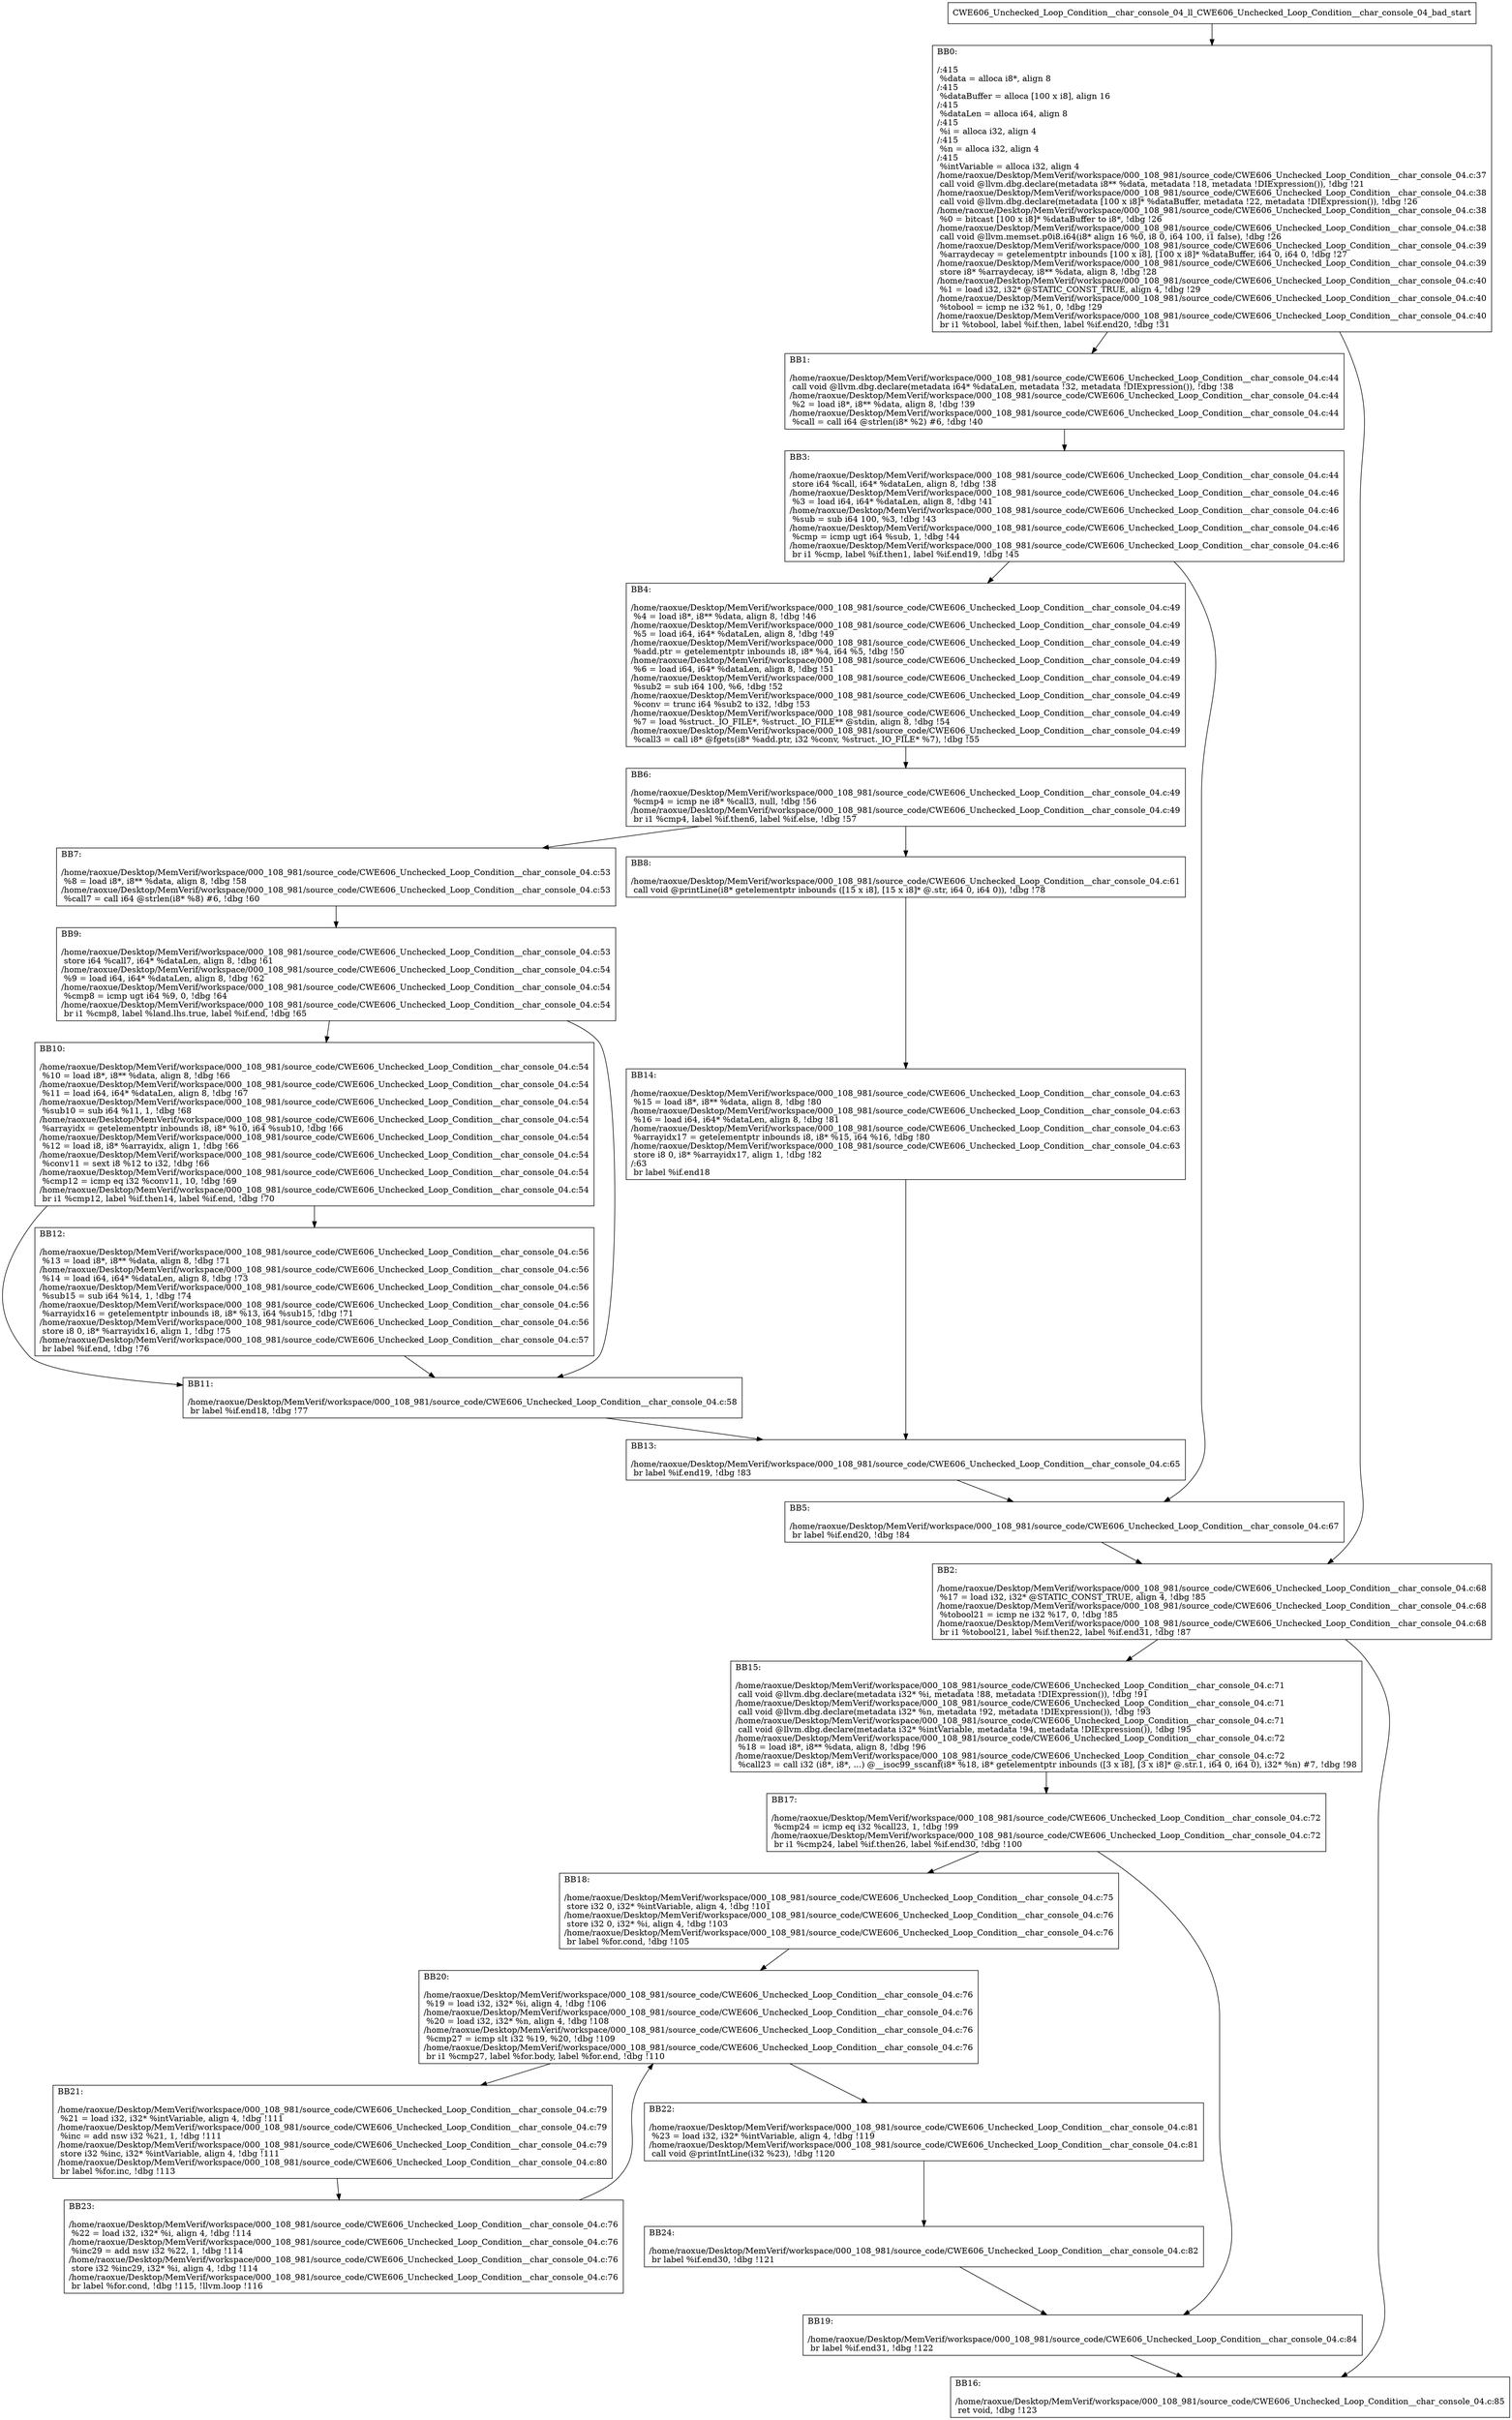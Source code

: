 digraph "CFG for'CWE606_Unchecked_Loop_Condition__char_console_04_ll_CWE606_Unchecked_Loop_Condition__char_console_04_bad' function" {
	BBCWE606_Unchecked_Loop_Condition__char_console_04_ll_CWE606_Unchecked_Loop_Condition__char_console_04_bad_start[shape=record,label="{CWE606_Unchecked_Loop_Condition__char_console_04_ll_CWE606_Unchecked_Loop_Condition__char_console_04_bad_start}"];
	BBCWE606_Unchecked_Loop_Condition__char_console_04_ll_CWE606_Unchecked_Loop_Condition__char_console_04_bad_start-> CWE606_Unchecked_Loop_Condition__char_console_04_ll_CWE606_Unchecked_Loop_Condition__char_console_04_badBB0;
	CWE606_Unchecked_Loop_Condition__char_console_04_ll_CWE606_Unchecked_Loop_Condition__char_console_04_badBB0 [shape=record, label="{BB0:\l\l/:415\l
  %data = alloca i8*, align 8\l
/:415\l
  %dataBuffer = alloca [100 x i8], align 16\l
/:415\l
  %dataLen = alloca i64, align 8\l
/:415\l
  %i = alloca i32, align 4\l
/:415\l
  %n = alloca i32, align 4\l
/:415\l
  %intVariable = alloca i32, align 4\l
/home/raoxue/Desktop/MemVerif/workspace/000_108_981/source_code/CWE606_Unchecked_Loop_Condition__char_console_04.c:37\l
  call void @llvm.dbg.declare(metadata i8** %data, metadata !18, metadata !DIExpression()), !dbg !21\l
/home/raoxue/Desktop/MemVerif/workspace/000_108_981/source_code/CWE606_Unchecked_Loop_Condition__char_console_04.c:38\l
  call void @llvm.dbg.declare(metadata [100 x i8]* %dataBuffer, metadata !22, metadata !DIExpression()), !dbg !26\l
/home/raoxue/Desktop/MemVerif/workspace/000_108_981/source_code/CWE606_Unchecked_Loop_Condition__char_console_04.c:38\l
  %0 = bitcast [100 x i8]* %dataBuffer to i8*, !dbg !26\l
/home/raoxue/Desktop/MemVerif/workspace/000_108_981/source_code/CWE606_Unchecked_Loop_Condition__char_console_04.c:38\l
  call void @llvm.memset.p0i8.i64(i8* align 16 %0, i8 0, i64 100, i1 false), !dbg !26\l
/home/raoxue/Desktop/MemVerif/workspace/000_108_981/source_code/CWE606_Unchecked_Loop_Condition__char_console_04.c:39\l
  %arraydecay = getelementptr inbounds [100 x i8], [100 x i8]* %dataBuffer, i64 0, i64 0, !dbg !27\l
/home/raoxue/Desktop/MemVerif/workspace/000_108_981/source_code/CWE606_Unchecked_Loop_Condition__char_console_04.c:39\l
  store i8* %arraydecay, i8** %data, align 8, !dbg !28\l
/home/raoxue/Desktop/MemVerif/workspace/000_108_981/source_code/CWE606_Unchecked_Loop_Condition__char_console_04.c:40\l
  %1 = load i32, i32* @STATIC_CONST_TRUE, align 4, !dbg !29\l
/home/raoxue/Desktop/MemVerif/workspace/000_108_981/source_code/CWE606_Unchecked_Loop_Condition__char_console_04.c:40\l
  %tobool = icmp ne i32 %1, 0, !dbg !29\l
/home/raoxue/Desktop/MemVerif/workspace/000_108_981/source_code/CWE606_Unchecked_Loop_Condition__char_console_04.c:40\l
  br i1 %tobool, label %if.then, label %if.end20, !dbg !31\l
}"];
	CWE606_Unchecked_Loop_Condition__char_console_04_ll_CWE606_Unchecked_Loop_Condition__char_console_04_badBB0-> CWE606_Unchecked_Loop_Condition__char_console_04_ll_CWE606_Unchecked_Loop_Condition__char_console_04_badBB1;
	CWE606_Unchecked_Loop_Condition__char_console_04_ll_CWE606_Unchecked_Loop_Condition__char_console_04_badBB0-> CWE606_Unchecked_Loop_Condition__char_console_04_ll_CWE606_Unchecked_Loop_Condition__char_console_04_badBB2;
	CWE606_Unchecked_Loop_Condition__char_console_04_ll_CWE606_Unchecked_Loop_Condition__char_console_04_badBB1 [shape=record, label="{BB1:\l\l/home/raoxue/Desktop/MemVerif/workspace/000_108_981/source_code/CWE606_Unchecked_Loop_Condition__char_console_04.c:44\l
  call void @llvm.dbg.declare(metadata i64* %dataLen, metadata !32, metadata !DIExpression()), !dbg !38\l
/home/raoxue/Desktop/MemVerif/workspace/000_108_981/source_code/CWE606_Unchecked_Loop_Condition__char_console_04.c:44\l
  %2 = load i8*, i8** %data, align 8, !dbg !39\l
/home/raoxue/Desktop/MemVerif/workspace/000_108_981/source_code/CWE606_Unchecked_Loop_Condition__char_console_04.c:44\l
  %call = call i64 @strlen(i8* %2) #6, !dbg !40\l
}"];
	CWE606_Unchecked_Loop_Condition__char_console_04_ll_CWE606_Unchecked_Loop_Condition__char_console_04_badBB1-> CWE606_Unchecked_Loop_Condition__char_console_04_ll_CWE606_Unchecked_Loop_Condition__char_console_04_badBB3;
	CWE606_Unchecked_Loop_Condition__char_console_04_ll_CWE606_Unchecked_Loop_Condition__char_console_04_badBB3 [shape=record, label="{BB3:\l\l/home/raoxue/Desktop/MemVerif/workspace/000_108_981/source_code/CWE606_Unchecked_Loop_Condition__char_console_04.c:44\l
  store i64 %call, i64* %dataLen, align 8, !dbg !38\l
/home/raoxue/Desktop/MemVerif/workspace/000_108_981/source_code/CWE606_Unchecked_Loop_Condition__char_console_04.c:46\l
  %3 = load i64, i64* %dataLen, align 8, !dbg !41\l
/home/raoxue/Desktop/MemVerif/workspace/000_108_981/source_code/CWE606_Unchecked_Loop_Condition__char_console_04.c:46\l
  %sub = sub i64 100, %3, !dbg !43\l
/home/raoxue/Desktop/MemVerif/workspace/000_108_981/source_code/CWE606_Unchecked_Loop_Condition__char_console_04.c:46\l
  %cmp = icmp ugt i64 %sub, 1, !dbg !44\l
/home/raoxue/Desktop/MemVerif/workspace/000_108_981/source_code/CWE606_Unchecked_Loop_Condition__char_console_04.c:46\l
  br i1 %cmp, label %if.then1, label %if.end19, !dbg !45\l
}"];
	CWE606_Unchecked_Loop_Condition__char_console_04_ll_CWE606_Unchecked_Loop_Condition__char_console_04_badBB3-> CWE606_Unchecked_Loop_Condition__char_console_04_ll_CWE606_Unchecked_Loop_Condition__char_console_04_badBB4;
	CWE606_Unchecked_Loop_Condition__char_console_04_ll_CWE606_Unchecked_Loop_Condition__char_console_04_badBB3-> CWE606_Unchecked_Loop_Condition__char_console_04_ll_CWE606_Unchecked_Loop_Condition__char_console_04_badBB5;
	CWE606_Unchecked_Loop_Condition__char_console_04_ll_CWE606_Unchecked_Loop_Condition__char_console_04_badBB4 [shape=record, label="{BB4:\l\l/home/raoxue/Desktop/MemVerif/workspace/000_108_981/source_code/CWE606_Unchecked_Loop_Condition__char_console_04.c:49\l
  %4 = load i8*, i8** %data, align 8, !dbg !46\l
/home/raoxue/Desktop/MemVerif/workspace/000_108_981/source_code/CWE606_Unchecked_Loop_Condition__char_console_04.c:49\l
  %5 = load i64, i64* %dataLen, align 8, !dbg !49\l
/home/raoxue/Desktop/MemVerif/workspace/000_108_981/source_code/CWE606_Unchecked_Loop_Condition__char_console_04.c:49\l
  %add.ptr = getelementptr inbounds i8, i8* %4, i64 %5, !dbg !50\l
/home/raoxue/Desktop/MemVerif/workspace/000_108_981/source_code/CWE606_Unchecked_Loop_Condition__char_console_04.c:49\l
  %6 = load i64, i64* %dataLen, align 8, !dbg !51\l
/home/raoxue/Desktop/MemVerif/workspace/000_108_981/source_code/CWE606_Unchecked_Loop_Condition__char_console_04.c:49\l
  %sub2 = sub i64 100, %6, !dbg !52\l
/home/raoxue/Desktop/MemVerif/workspace/000_108_981/source_code/CWE606_Unchecked_Loop_Condition__char_console_04.c:49\l
  %conv = trunc i64 %sub2 to i32, !dbg !53\l
/home/raoxue/Desktop/MemVerif/workspace/000_108_981/source_code/CWE606_Unchecked_Loop_Condition__char_console_04.c:49\l
  %7 = load %struct._IO_FILE*, %struct._IO_FILE** @stdin, align 8, !dbg !54\l
/home/raoxue/Desktop/MemVerif/workspace/000_108_981/source_code/CWE606_Unchecked_Loop_Condition__char_console_04.c:49\l
  %call3 = call i8* @fgets(i8* %add.ptr, i32 %conv, %struct._IO_FILE* %7), !dbg !55\l
}"];
	CWE606_Unchecked_Loop_Condition__char_console_04_ll_CWE606_Unchecked_Loop_Condition__char_console_04_badBB4-> CWE606_Unchecked_Loop_Condition__char_console_04_ll_CWE606_Unchecked_Loop_Condition__char_console_04_badBB6;
	CWE606_Unchecked_Loop_Condition__char_console_04_ll_CWE606_Unchecked_Loop_Condition__char_console_04_badBB6 [shape=record, label="{BB6:\l\l/home/raoxue/Desktop/MemVerif/workspace/000_108_981/source_code/CWE606_Unchecked_Loop_Condition__char_console_04.c:49\l
  %cmp4 = icmp ne i8* %call3, null, !dbg !56\l
/home/raoxue/Desktop/MemVerif/workspace/000_108_981/source_code/CWE606_Unchecked_Loop_Condition__char_console_04.c:49\l
  br i1 %cmp4, label %if.then6, label %if.else, !dbg !57\l
}"];
	CWE606_Unchecked_Loop_Condition__char_console_04_ll_CWE606_Unchecked_Loop_Condition__char_console_04_badBB6-> CWE606_Unchecked_Loop_Condition__char_console_04_ll_CWE606_Unchecked_Loop_Condition__char_console_04_badBB7;
	CWE606_Unchecked_Loop_Condition__char_console_04_ll_CWE606_Unchecked_Loop_Condition__char_console_04_badBB6-> CWE606_Unchecked_Loop_Condition__char_console_04_ll_CWE606_Unchecked_Loop_Condition__char_console_04_badBB8;
	CWE606_Unchecked_Loop_Condition__char_console_04_ll_CWE606_Unchecked_Loop_Condition__char_console_04_badBB7 [shape=record, label="{BB7:\l\l/home/raoxue/Desktop/MemVerif/workspace/000_108_981/source_code/CWE606_Unchecked_Loop_Condition__char_console_04.c:53\l
  %8 = load i8*, i8** %data, align 8, !dbg !58\l
/home/raoxue/Desktop/MemVerif/workspace/000_108_981/source_code/CWE606_Unchecked_Loop_Condition__char_console_04.c:53\l
  %call7 = call i64 @strlen(i8* %8) #6, !dbg !60\l
}"];
	CWE606_Unchecked_Loop_Condition__char_console_04_ll_CWE606_Unchecked_Loop_Condition__char_console_04_badBB7-> CWE606_Unchecked_Loop_Condition__char_console_04_ll_CWE606_Unchecked_Loop_Condition__char_console_04_badBB9;
	CWE606_Unchecked_Loop_Condition__char_console_04_ll_CWE606_Unchecked_Loop_Condition__char_console_04_badBB9 [shape=record, label="{BB9:\l\l/home/raoxue/Desktop/MemVerif/workspace/000_108_981/source_code/CWE606_Unchecked_Loop_Condition__char_console_04.c:53\l
  store i64 %call7, i64* %dataLen, align 8, !dbg !61\l
/home/raoxue/Desktop/MemVerif/workspace/000_108_981/source_code/CWE606_Unchecked_Loop_Condition__char_console_04.c:54\l
  %9 = load i64, i64* %dataLen, align 8, !dbg !62\l
/home/raoxue/Desktop/MemVerif/workspace/000_108_981/source_code/CWE606_Unchecked_Loop_Condition__char_console_04.c:54\l
  %cmp8 = icmp ugt i64 %9, 0, !dbg !64\l
/home/raoxue/Desktop/MemVerif/workspace/000_108_981/source_code/CWE606_Unchecked_Loop_Condition__char_console_04.c:54\l
  br i1 %cmp8, label %land.lhs.true, label %if.end, !dbg !65\l
}"];
	CWE606_Unchecked_Loop_Condition__char_console_04_ll_CWE606_Unchecked_Loop_Condition__char_console_04_badBB9-> CWE606_Unchecked_Loop_Condition__char_console_04_ll_CWE606_Unchecked_Loop_Condition__char_console_04_badBB10;
	CWE606_Unchecked_Loop_Condition__char_console_04_ll_CWE606_Unchecked_Loop_Condition__char_console_04_badBB9-> CWE606_Unchecked_Loop_Condition__char_console_04_ll_CWE606_Unchecked_Loop_Condition__char_console_04_badBB11;
	CWE606_Unchecked_Loop_Condition__char_console_04_ll_CWE606_Unchecked_Loop_Condition__char_console_04_badBB10 [shape=record, label="{BB10:\l\l/home/raoxue/Desktop/MemVerif/workspace/000_108_981/source_code/CWE606_Unchecked_Loop_Condition__char_console_04.c:54\l
  %10 = load i8*, i8** %data, align 8, !dbg !66\l
/home/raoxue/Desktop/MemVerif/workspace/000_108_981/source_code/CWE606_Unchecked_Loop_Condition__char_console_04.c:54\l
  %11 = load i64, i64* %dataLen, align 8, !dbg !67\l
/home/raoxue/Desktop/MemVerif/workspace/000_108_981/source_code/CWE606_Unchecked_Loop_Condition__char_console_04.c:54\l
  %sub10 = sub i64 %11, 1, !dbg !68\l
/home/raoxue/Desktop/MemVerif/workspace/000_108_981/source_code/CWE606_Unchecked_Loop_Condition__char_console_04.c:54\l
  %arrayidx = getelementptr inbounds i8, i8* %10, i64 %sub10, !dbg !66\l
/home/raoxue/Desktop/MemVerif/workspace/000_108_981/source_code/CWE606_Unchecked_Loop_Condition__char_console_04.c:54\l
  %12 = load i8, i8* %arrayidx, align 1, !dbg !66\l
/home/raoxue/Desktop/MemVerif/workspace/000_108_981/source_code/CWE606_Unchecked_Loop_Condition__char_console_04.c:54\l
  %conv11 = sext i8 %12 to i32, !dbg !66\l
/home/raoxue/Desktop/MemVerif/workspace/000_108_981/source_code/CWE606_Unchecked_Loop_Condition__char_console_04.c:54\l
  %cmp12 = icmp eq i32 %conv11, 10, !dbg !69\l
/home/raoxue/Desktop/MemVerif/workspace/000_108_981/source_code/CWE606_Unchecked_Loop_Condition__char_console_04.c:54\l
  br i1 %cmp12, label %if.then14, label %if.end, !dbg !70\l
}"];
	CWE606_Unchecked_Loop_Condition__char_console_04_ll_CWE606_Unchecked_Loop_Condition__char_console_04_badBB10-> CWE606_Unchecked_Loop_Condition__char_console_04_ll_CWE606_Unchecked_Loop_Condition__char_console_04_badBB12;
	CWE606_Unchecked_Loop_Condition__char_console_04_ll_CWE606_Unchecked_Loop_Condition__char_console_04_badBB10-> CWE606_Unchecked_Loop_Condition__char_console_04_ll_CWE606_Unchecked_Loop_Condition__char_console_04_badBB11;
	CWE606_Unchecked_Loop_Condition__char_console_04_ll_CWE606_Unchecked_Loop_Condition__char_console_04_badBB12 [shape=record, label="{BB12:\l\l/home/raoxue/Desktop/MemVerif/workspace/000_108_981/source_code/CWE606_Unchecked_Loop_Condition__char_console_04.c:56\l
  %13 = load i8*, i8** %data, align 8, !dbg !71\l
/home/raoxue/Desktop/MemVerif/workspace/000_108_981/source_code/CWE606_Unchecked_Loop_Condition__char_console_04.c:56\l
  %14 = load i64, i64* %dataLen, align 8, !dbg !73\l
/home/raoxue/Desktop/MemVerif/workspace/000_108_981/source_code/CWE606_Unchecked_Loop_Condition__char_console_04.c:56\l
  %sub15 = sub i64 %14, 1, !dbg !74\l
/home/raoxue/Desktop/MemVerif/workspace/000_108_981/source_code/CWE606_Unchecked_Loop_Condition__char_console_04.c:56\l
  %arrayidx16 = getelementptr inbounds i8, i8* %13, i64 %sub15, !dbg !71\l
/home/raoxue/Desktop/MemVerif/workspace/000_108_981/source_code/CWE606_Unchecked_Loop_Condition__char_console_04.c:56\l
  store i8 0, i8* %arrayidx16, align 1, !dbg !75\l
/home/raoxue/Desktop/MemVerif/workspace/000_108_981/source_code/CWE606_Unchecked_Loop_Condition__char_console_04.c:57\l
  br label %if.end, !dbg !76\l
}"];
	CWE606_Unchecked_Loop_Condition__char_console_04_ll_CWE606_Unchecked_Loop_Condition__char_console_04_badBB12-> CWE606_Unchecked_Loop_Condition__char_console_04_ll_CWE606_Unchecked_Loop_Condition__char_console_04_badBB11;
	CWE606_Unchecked_Loop_Condition__char_console_04_ll_CWE606_Unchecked_Loop_Condition__char_console_04_badBB11 [shape=record, label="{BB11:\l\l/home/raoxue/Desktop/MemVerif/workspace/000_108_981/source_code/CWE606_Unchecked_Loop_Condition__char_console_04.c:58\l
  br label %if.end18, !dbg !77\l
}"];
	CWE606_Unchecked_Loop_Condition__char_console_04_ll_CWE606_Unchecked_Loop_Condition__char_console_04_badBB11-> CWE606_Unchecked_Loop_Condition__char_console_04_ll_CWE606_Unchecked_Loop_Condition__char_console_04_badBB13;
	CWE606_Unchecked_Loop_Condition__char_console_04_ll_CWE606_Unchecked_Loop_Condition__char_console_04_badBB8 [shape=record, label="{BB8:\l\l/home/raoxue/Desktop/MemVerif/workspace/000_108_981/source_code/CWE606_Unchecked_Loop_Condition__char_console_04.c:61\l
  call void @printLine(i8* getelementptr inbounds ([15 x i8], [15 x i8]* @.str, i64 0, i64 0)), !dbg !78\l
}"];
	CWE606_Unchecked_Loop_Condition__char_console_04_ll_CWE606_Unchecked_Loop_Condition__char_console_04_badBB8-> CWE606_Unchecked_Loop_Condition__char_console_04_ll_CWE606_Unchecked_Loop_Condition__char_console_04_badBB14;
	CWE606_Unchecked_Loop_Condition__char_console_04_ll_CWE606_Unchecked_Loop_Condition__char_console_04_badBB14 [shape=record, label="{BB14:\l\l/home/raoxue/Desktop/MemVerif/workspace/000_108_981/source_code/CWE606_Unchecked_Loop_Condition__char_console_04.c:63\l
  %15 = load i8*, i8** %data, align 8, !dbg !80\l
/home/raoxue/Desktop/MemVerif/workspace/000_108_981/source_code/CWE606_Unchecked_Loop_Condition__char_console_04.c:63\l
  %16 = load i64, i64* %dataLen, align 8, !dbg !81\l
/home/raoxue/Desktop/MemVerif/workspace/000_108_981/source_code/CWE606_Unchecked_Loop_Condition__char_console_04.c:63\l
  %arrayidx17 = getelementptr inbounds i8, i8* %15, i64 %16, !dbg !80\l
/home/raoxue/Desktop/MemVerif/workspace/000_108_981/source_code/CWE606_Unchecked_Loop_Condition__char_console_04.c:63\l
  store i8 0, i8* %arrayidx17, align 1, !dbg !82\l
/:63\l
  br label %if.end18\l
}"];
	CWE606_Unchecked_Loop_Condition__char_console_04_ll_CWE606_Unchecked_Loop_Condition__char_console_04_badBB14-> CWE606_Unchecked_Loop_Condition__char_console_04_ll_CWE606_Unchecked_Loop_Condition__char_console_04_badBB13;
	CWE606_Unchecked_Loop_Condition__char_console_04_ll_CWE606_Unchecked_Loop_Condition__char_console_04_badBB13 [shape=record, label="{BB13:\l\l/home/raoxue/Desktop/MemVerif/workspace/000_108_981/source_code/CWE606_Unchecked_Loop_Condition__char_console_04.c:65\l
  br label %if.end19, !dbg !83\l
}"];
	CWE606_Unchecked_Loop_Condition__char_console_04_ll_CWE606_Unchecked_Loop_Condition__char_console_04_badBB13-> CWE606_Unchecked_Loop_Condition__char_console_04_ll_CWE606_Unchecked_Loop_Condition__char_console_04_badBB5;
	CWE606_Unchecked_Loop_Condition__char_console_04_ll_CWE606_Unchecked_Loop_Condition__char_console_04_badBB5 [shape=record, label="{BB5:\l\l/home/raoxue/Desktop/MemVerif/workspace/000_108_981/source_code/CWE606_Unchecked_Loop_Condition__char_console_04.c:67\l
  br label %if.end20, !dbg !84\l
}"];
	CWE606_Unchecked_Loop_Condition__char_console_04_ll_CWE606_Unchecked_Loop_Condition__char_console_04_badBB5-> CWE606_Unchecked_Loop_Condition__char_console_04_ll_CWE606_Unchecked_Loop_Condition__char_console_04_badBB2;
	CWE606_Unchecked_Loop_Condition__char_console_04_ll_CWE606_Unchecked_Loop_Condition__char_console_04_badBB2 [shape=record, label="{BB2:\l\l/home/raoxue/Desktop/MemVerif/workspace/000_108_981/source_code/CWE606_Unchecked_Loop_Condition__char_console_04.c:68\l
  %17 = load i32, i32* @STATIC_CONST_TRUE, align 4, !dbg !85\l
/home/raoxue/Desktop/MemVerif/workspace/000_108_981/source_code/CWE606_Unchecked_Loop_Condition__char_console_04.c:68\l
  %tobool21 = icmp ne i32 %17, 0, !dbg !85\l
/home/raoxue/Desktop/MemVerif/workspace/000_108_981/source_code/CWE606_Unchecked_Loop_Condition__char_console_04.c:68\l
  br i1 %tobool21, label %if.then22, label %if.end31, !dbg !87\l
}"];
	CWE606_Unchecked_Loop_Condition__char_console_04_ll_CWE606_Unchecked_Loop_Condition__char_console_04_badBB2-> CWE606_Unchecked_Loop_Condition__char_console_04_ll_CWE606_Unchecked_Loop_Condition__char_console_04_badBB15;
	CWE606_Unchecked_Loop_Condition__char_console_04_ll_CWE606_Unchecked_Loop_Condition__char_console_04_badBB2-> CWE606_Unchecked_Loop_Condition__char_console_04_ll_CWE606_Unchecked_Loop_Condition__char_console_04_badBB16;
	CWE606_Unchecked_Loop_Condition__char_console_04_ll_CWE606_Unchecked_Loop_Condition__char_console_04_badBB15 [shape=record, label="{BB15:\l\l/home/raoxue/Desktop/MemVerif/workspace/000_108_981/source_code/CWE606_Unchecked_Loop_Condition__char_console_04.c:71\l
  call void @llvm.dbg.declare(metadata i32* %i, metadata !88, metadata !DIExpression()), !dbg !91\l
/home/raoxue/Desktop/MemVerif/workspace/000_108_981/source_code/CWE606_Unchecked_Loop_Condition__char_console_04.c:71\l
  call void @llvm.dbg.declare(metadata i32* %n, metadata !92, metadata !DIExpression()), !dbg !93\l
/home/raoxue/Desktop/MemVerif/workspace/000_108_981/source_code/CWE606_Unchecked_Loop_Condition__char_console_04.c:71\l
  call void @llvm.dbg.declare(metadata i32* %intVariable, metadata !94, metadata !DIExpression()), !dbg !95\l
/home/raoxue/Desktop/MemVerif/workspace/000_108_981/source_code/CWE606_Unchecked_Loop_Condition__char_console_04.c:72\l
  %18 = load i8*, i8** %data, align 8, !dbg !96\l
/home/raoxue/Desktop/MemVerif/workspace/000_108_981/source_code/CWE606_Unchecked_Loop_Condition__char_console_04.c:72\l
  %call23 = call i32 (i8*, i8*, ...) @__isoc99_sscanf(i8* %18, i8* getelementptr inbounds ([3 x i8], [3 x i8]* @.str.1, i64 0, i64 0), i32* %n) #7, !dbg !98\l
}"];
	CWE606_Unchecked_Loop_Condition__char_console_04_ll_CWE606_Unchecked_Loop_Condition__char_console_04_badBB15-> CWE606_Unchecked_Loop_Condition__char_console_04_ll_CWE606_Unchecked_Loop_Condition__char_console_04_badBB17;
	CWE606_Unchecked_Loop_Condition__char_console_04_ll_CWE606_Unchecked_Loop_Condition__char_console_04_badBB17 [shape=record, label="{BB17:\l\l/home/raoxue/Desktop/MemVerif/workspace/000_108_981/source_code/CWE606_Unchecked_Loop_Condition__char_console_04.c:72\l
  %cmp24 = icmp eq i32 %call23, 1, !dbg !99\l
/home/raoxue/Desktop/MemVerif/workspace/000_108_981/source_code/CWE606_Unchecked_Loop_Condition__char_console_04.c:72\l
  br i1 %cmp24, label %if.then26, label %if.end30, !dbg !100\l
}"];
	CWE606_Unchecked_Loop_Condition__char_console_04_ll_CWE606_Unchecked_Loop_Condition__char_console_04_badBB17-> CWE606_Unchecked_Loop_Condition__char_console_04_ll_CWE606_Unchecked_Loop_Condition__char_console_04_badBB18;
	CWE606_Unchecked_Loop_Condition__char_console_04_ll_CWE606_Unchecked_Loop_Condition__char_console_04_badBB17-> CWE606_Unchecked_Loop_Condition__char_console_04_ll_CWE606_Unchecked_Loop_Condition__char_console_04_badBB19;
	CWE606_Unchecked_Loop_Condition__char_console_04_ll_CWE606_Unchecked_Loop_Condition__char_console_04_badBB18 [shape=record, label="{BB18:\l\l/home/raoxue/Desktop/MemVerif/workspace/000_108_981/source_code/CWE606_Unchecked_Loop_Condition__char_console_04.c:75\l
  store i32 0, i32* %intVariable, align 4, !dbg !101\l
/home/raoxue/Desktop/MemVerif/workspace/000_108_981/source_code/CWE606_Unchecked_Loop_Condition__char_console_04.c:76\l
  store i32 0, i32* %i, align 4, !dbg !103\l
/home/raoxue/Desktop/MemVerif/workspace/000_108_981/source_code/CWE606_Unchecked_Loop_Condition__char_console_04.c:76\l
  br label %for.cond, !dbg !105\l
}"];
	CWE606_Unchecked_Loop_Condition__char_console_04_ll_CWE606_Unchecked_Loop_Condition__char_console_04_badBB18-> CWE606_Unchecked_Loop_Condition__char_console_04_ll_CWE606_Unchecked_Loop_Condition__char_console_04_badBB20;
	CWE606_Unchecked_Loop_Condition__char_console_04_ll_CWE606_Unchecked_Loop_Condition__char_console_04_badBB20 [shape=record, label="{BB20:\l\l/home/raoxue/Desktop/MemVerif/workspace/000_108_981/source_code/CWE606_Unchecked_Loop_Condition__char_console_04.c:76\l
  %19 = load i32, i32* %i, align 4, !dbg !106\l
/home/raoxue/Desktop/MemVerif/workspace/000_108_981/source_code/CWE606_Unchecked_Loop_Condition__char_console_04.c:76\l
  %20 = load i32, i32* %n, align 4, !dbg !108\l
/home/raoxue/Desktop/MemVerif/workspace/000_108_981/source_code/CWE606_Unchecked_Loop_Condition__char_console_04.c:76\l
  %cmp27 = icmp slt i32 %19, %20, !dbg !109\l
/home/raoxue/Desktop/MemVerif/workspace/000_108_981/source_code/CWE606_Unchecked_Loop_Condition__char_console_04.c:76\l
  br i1 %cmp27, label %for.body, label %for.end, !dbg !110\l
}"];
	CWE606_Unchecked_Loop_Condition__char_console_04_ll_CWE606_Unchecked_Loop_Condition__char_console_04_badBB20-> CWE606_Unchecked_Loop_Condition__char_console_04_ll_CWE606_Unchecked_Loop_Condition__char_console_04_badBB21;
	CWE606_Unchecked_Loop_Condition__char_console_04_ll_CWE606_Unchecked_Loop_Condition__char_console_04_badBB20-> CWE606_Unchecked_Loop_Condition__char_console_04_ll_CWE606_Unchecked_Loop_Condition__char_console_04_badBB22;
	CWE606_Unchecked_Loop_Condition__char_console_04_ll_CWE606_Unchecked_Loop_Condition__char_console_04_badBB21 [shape=record, label="{BB21:\l\l/home/raoxue/Desktop/MemVerif/workspace/000_108_981/source_code/CWE606_Unchecked_Loop_Condition__char_console_04.c:79\l
  %21 = load i32, i32* %intVariable, align 4, !dbg !111\l
/home/raoxue/Desktop/MemVerif/workspace/000_108_981/source_code/CWE606_Unchecked_Loop_Condition__char_console_04.c:79\l
  %inc = add nsw i32 %21, 1, !dbg !111\l
/home/raoxue/Desktop/MemVerif/workspace/000_108_981/source_code/CWE606_Unchecked_Loop_Condition__char_console_04.c:79\l
  store i32 %inc, i32* %intVariable, align 4, !dbg !111\l
/home/raoxue/Desktop/MemVerif/workspace/000_108_981/source_code/CWE606_Unchecked_Loop_Condition__char_console_04.c:80\l
  br label %for.inc, !dbg !113\l
}"];
	CWE606_Unchecked_Loop_Condition__char_console_04_ll_CWE606_Unchecked_Loop_Condition__char_console_04_badBB21-> CWE606_Unchecked_Loop_Condition__char_console_04_ll_CWE606_Unchecked_Loop_Condition__char_console_04_badBB23;
	CWE606_Unchecked_Loop_Condition__char_console_04_ll_CWE606_Unchecked_Loop_Condition__char_console_04_badBB23 [shape=record, label="{BB23:\l\l/home/raoxue/Desktop/MemVerif/workspace/000_108_981/source_code/CWE606_Unchecked_Loop_Condition__char_console_04.c:76\l
  %22 = load i32, i32* %i, align 4, !dbg !114\l
/home/raoxue/Desktop/MemVerif/workspace/000_108_981/source_code/CWE606_Unchecked_Loop_Condition__char_console_04.c:76\l
  %inc29 = add nsw i32 %22, 1, !dbg !114\l
/home/raoxue/Desktop/MemVerif/workspace/000_108_981/source_code/CWE606_Unchecked_Loop_Condition__char_console_04.c:76\l
  store i32 %inc29, i32* %i, align 4, !dbg !114\l
/home/raoxue/Desktop/MemVerif/workspace/000_108_981/source_code/CWE606_Unchecked_Loop_Condition__char_console_04.c:76\l
  br label %for.cond, !dbg !115, !llvm.loop !116\l
}"];
	CWE606_Unchecked_Loop_Condition__char_console_04_ll_CWE606_Unchecked_Loop_Condition__char_console_04_badBB23-> CWE606_Unchecked_Loop_Condition__char_console_04_ll_CWE606_Unchecked_Loop_Condition__char_console_04_badBB20;
	CWE606_Unchecked_Loop_Condition__char_console_04_ll_CWE606_Unchecked_Loop_Condition__char_console_04_badBB22 [shape=record, label="{BB22:\l\l/home/raoxue/Desktop/MemVerif/workspace/000_108_981/source_code/CWE606_Unchecked_Loop_Condition__char_console_04.c:81\l
  %23 = load i32, i32* %intVariable, align 4, !dbg !119\l
/home/raoxue/Desktop/MemVerif/workspace/000_108_981/source_code/CWE606_Unchecked_Loop_Condition__char_console_04.c:81\l
  call void @printIntLine(i32 %23), !dbg !120\l
}"];
	CWE606_Unchecked_Loop_Condition__char_console_04_ll_CWE606_Unchecked_Loop_Condition__char_console_04_badBB22-> CWE606_Unchecked_Loop_Condition__char_console_04_ll_CWE606_Unchecked_Loop_Condition__char_console_04_badBB24;
	CWE606_Unchecked_Loop_Condition__char_console_04_ll_CWE606_Unchecked_Loop_Condition__char_console_04_badBB24 [shape=record, label="{BB24:\l\l/home/raoxue/Desktop/MemVerif/workspace/000_108_981/source_code/CWE606_Unchecked_Loop_Condition__char_console_04.c:82\l
  br label %if.end30, !dbg !121\l
}"];
	CWE606_Unchecked_Loop_Condition__char_console_04_ll_CWE606_Unchecked_Loop_Condition__char_console_04_badBB24-> CWE606_Unchecked_Loop_Condition__char_console_04_ll_CWE606_Unchecked_Loop_Condition__char_console_04_badBB19;
	CWE606_Unchecked_Loop_Condition__char_console_04_ll_CWE606_Unchecked_Loop_Condition__char_console_04_badBB19 [shape=record, label="{BB19:\l\l/home/raoxue/Desktop/MemVerif/workspace/000_108_981/source_code/CWE606_Unchecked_Loop_Condition__char_console_04.c:84\l
  br label %if.end31, !dbg !122\l
}"];
	CWE606_Unchecked_Loop_Condition__char_console_04_ll_CWE606_Unchecked_Loop_Condition__char_console_04_badBB19-> CWE606_Unchecked_Loop_Condition__char_console_04_ll_CWE606_Unchecked_Loop_Condition__char_console_04_badBB16;
	CWE606_Unchecked_Loop_Condition__char_console_04_ll_CWE606_Unchecked_Loop_Condition__char_console_04_badBB16 [shape=record, label="{BB16:\l\l/home/raoxue/Desktop/MemVerif/workspace/000_108_981/source_code/CWE606_Unchecked_Loop_Condition__char_console_04.c:85\l
  ret void, !dbg !123\l
}"];
}
